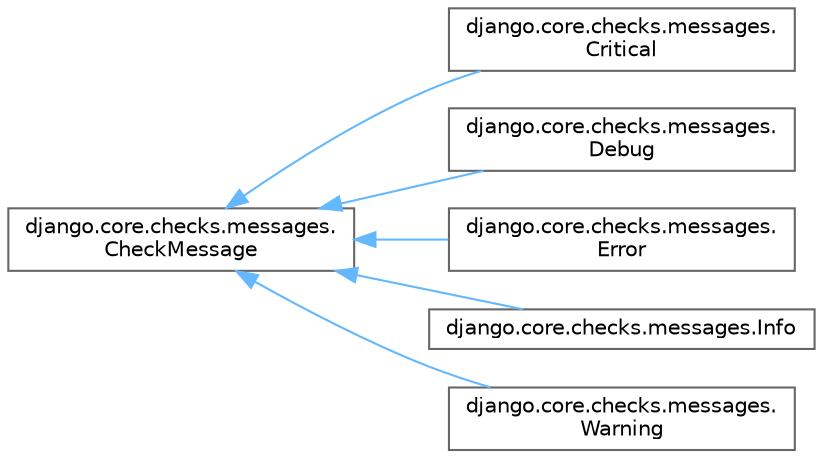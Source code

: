 digraph "Graphical Class Hierarchy"
{
 // LATEX_PDF_SIZE
  bgcolor="transparent";
  edge [fontname=Helvetica,fontsize=10,labelfontname=Helvetica,labelfontsize=10];
  node [fontname=Helvetica,fontsize=10,shape=box,height=0.2,width=0.4];
  rankdir="LR";
  Node0 [id="Node000000",label="django.core.checks.messages.\lCheckMessage",height=0.2,width=0.4,color="grey40", fillcolor="white", style="filled",URL="$classdjango_1_1core_1_1checks_1_1messages_1_1_check_message.html",tooltip=" "];
  Node0 -> Node1 [id="edge1309_Node000000_Node000001",dir="back",color="steelblue1",style="solid",tooltip=" "];
  Node1 [id="Node000001",label="django.core.checks.messages.\lCritical",height=0.2,width=0.4,color="grey40", fillcolor="white", style="filled",URL="$classdjango_1_1core_1_1checks_1_1messages_1_1_critical.html",tooltip=" "];
  Node0 -> Node2 [id="edge1310_Node000000_Node000002",dir="back",color="steelblue1",style="solid",tooltip=" "];
  Node2 [id="Node000002",label="django.core.checks.messages.\lDebug",height=0.2,width=0.4,color="grey40", fillcolor="white", style="filled",URL="$classdjango_1_1core_1_1checks_1_1messages_1_1_debug.html",tooltip=" "];
  Node0 -> Node3 [id="edge1311_Node000000_Node000003",dir="back",color="steelblue1",style="solid",tooltip=" "];
  Node3 [id="Node000003",label="django.core.checks.messages.\lError",height=0.2,width=0.4,color="grey40", fillcolor="white", style="filled",URL="$classdjango_1_1core_1_1checks_1_1messages_1_1_error.html",tooltip=" "];
  Node0 -> Node4 [id="edge1312_Node000000_Node000004",dir="back",color="steelblue1",style="solid",tooltip=" "];
  Node4 [id="Node000004",label="django.core.checks.messages.Info",height=0.2,width=0.4,color="grey40", fillcolor="white", style="filled",URL="$classdjango_1_1core_1_1checks_1_1messages_1_1_info.html",tooltip=" "];
  Node0 -> Node5 [id="edge1313_Node000000_Node000005",dir="back",color="steelblue1",style="solid",tooltip=" "];
  Node5 [id="Node000005",label="django.core.checks.messages.\lWarning",height=0.2,width=0.4,color="grey40", fillcolor="white", style="filled",URL="$classdjango_1_1core_1_1checks_1_1messages_1_1_warning.html",tooltip=" "];
}
